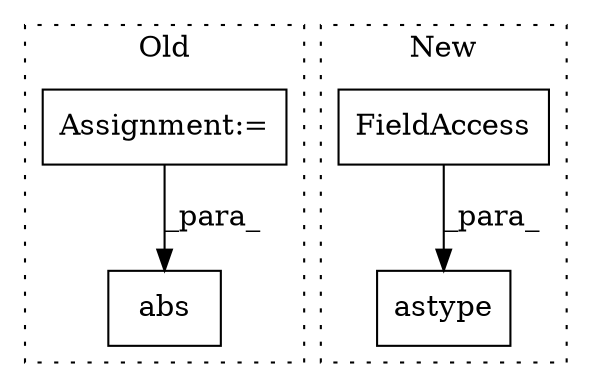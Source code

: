digraph G {
subgraph cluster0 {
1 [label="abs" a="32" s="5397,5465" l="4,1" shape="box"];
4 [label="Assignment:=" a="7" s="5187" l="1" shape="box"];
label = "Old";
style="dotted";
}
subgraph cluster1 {
2 [label="astype" a="32" s="5427,5447" l="7,1" shape="box"];
3 [label="FieldAccess" a="22" s="5434" l="13" shape="box"];
label = "New";
style="dotted";
}
3 -> 2 [label="_para_"];
4 -> 1 [label="_para_"];
}